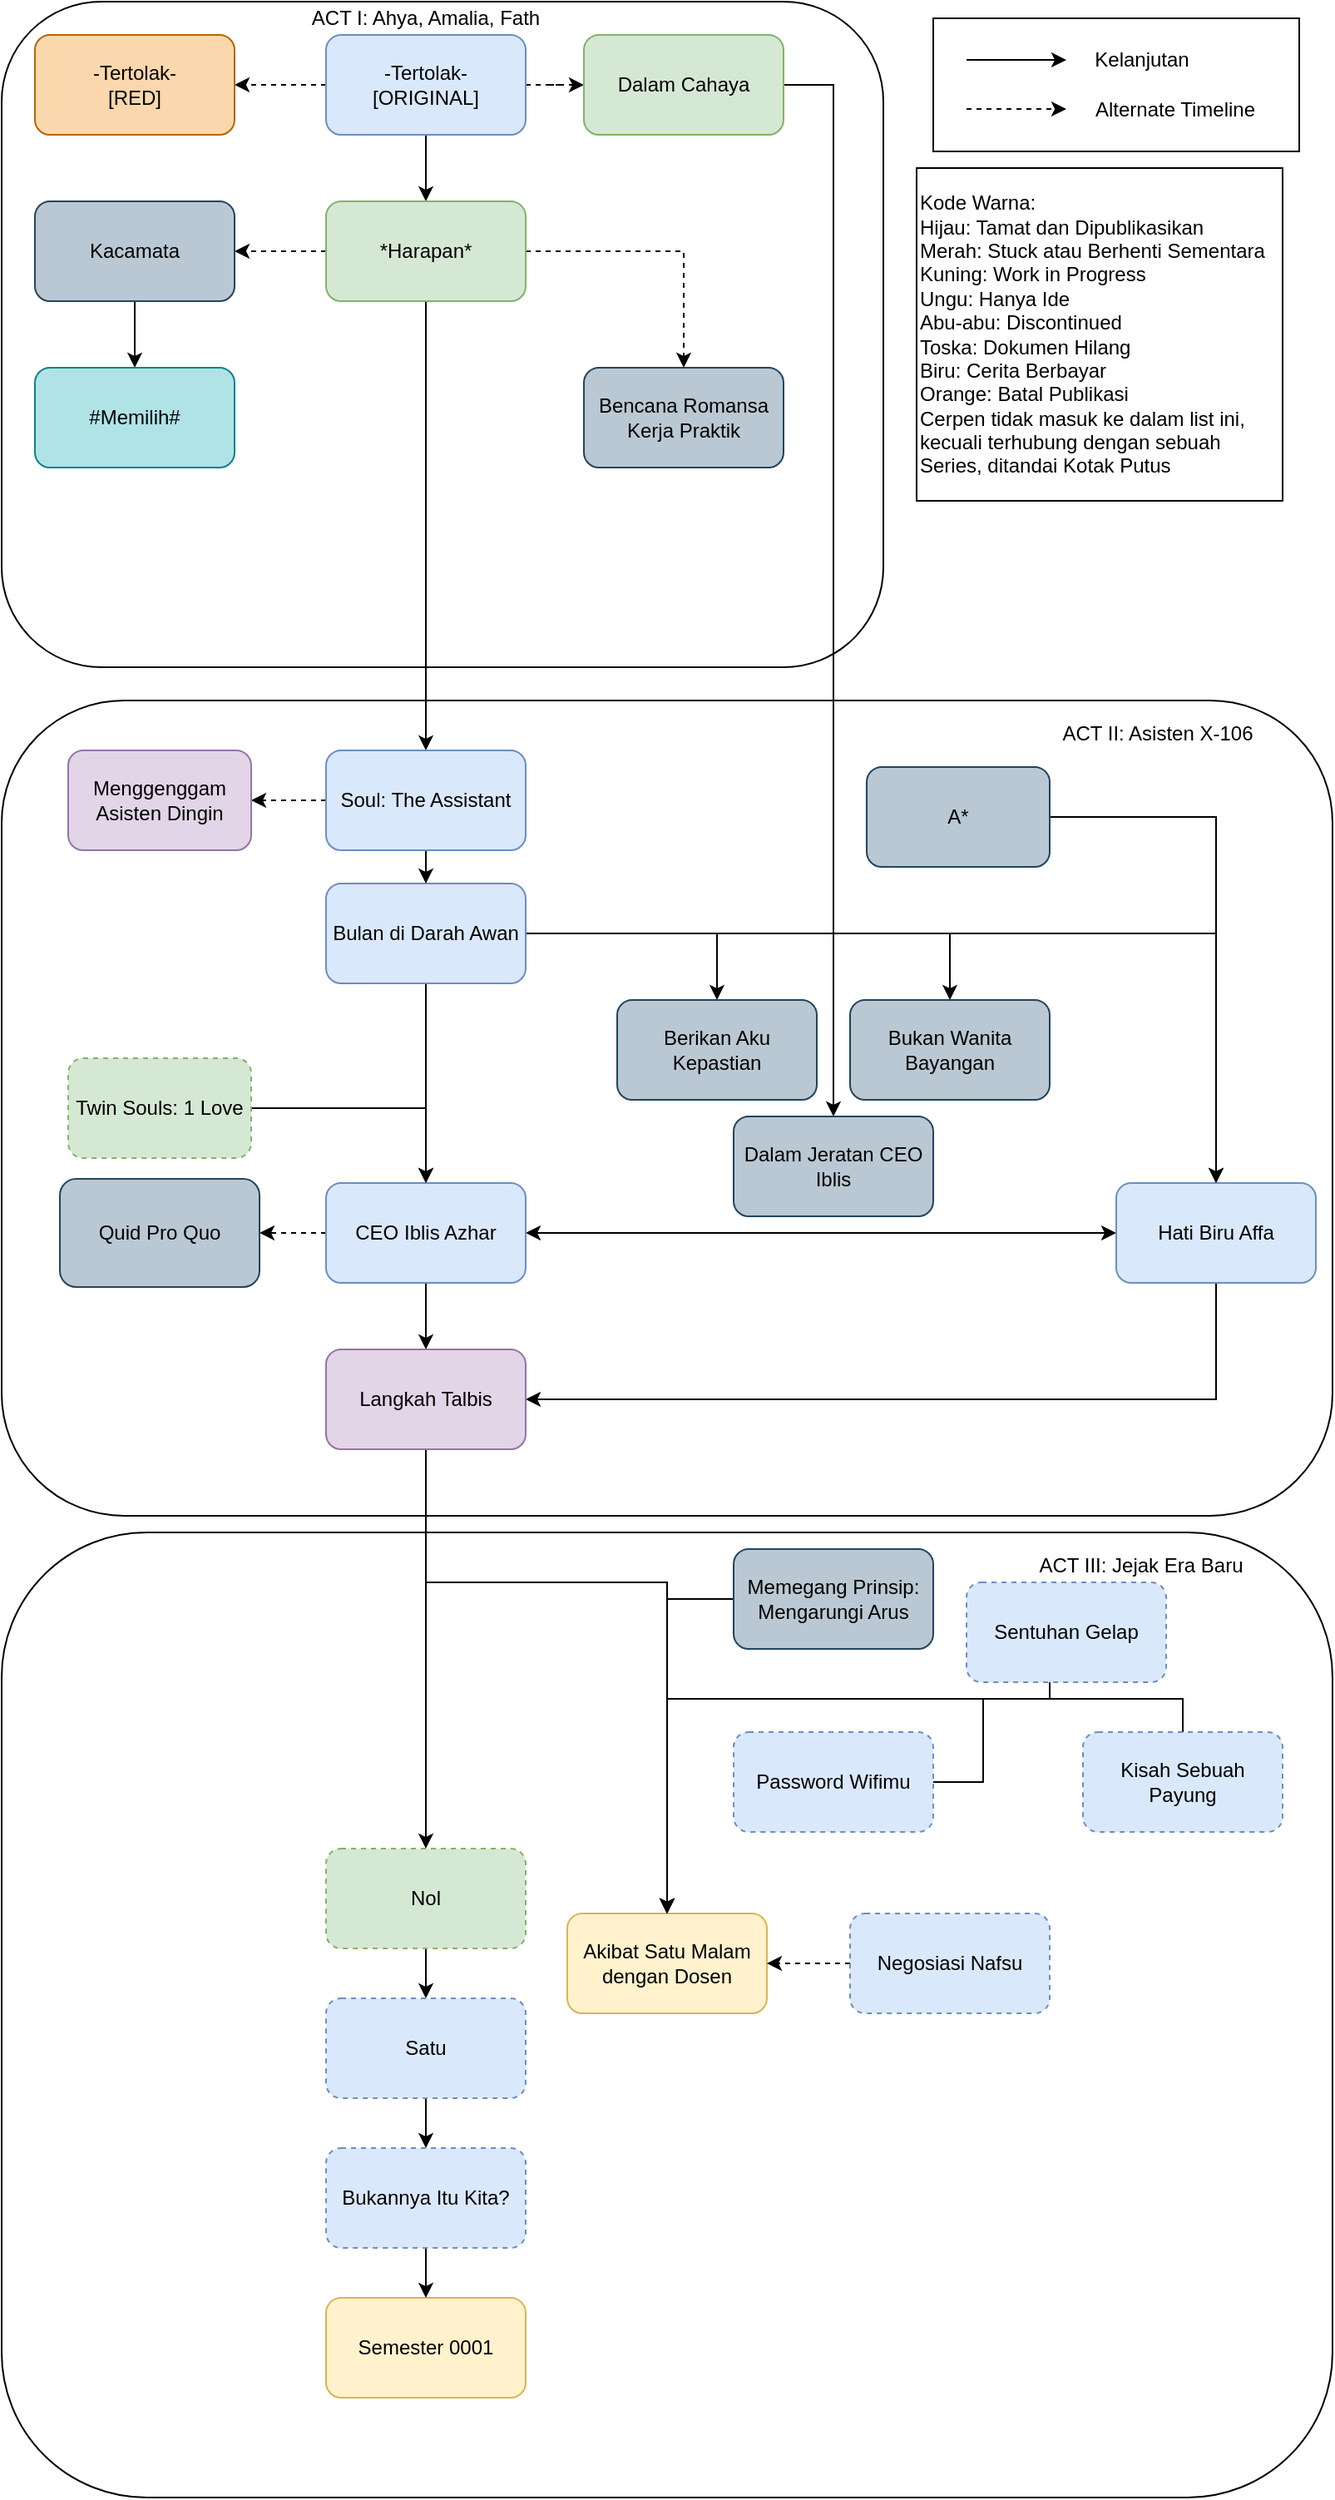 <mxfile version="20.2.4" type="github" pages="3">
  <diagram id="EcnSmtBIn0JpFgmxEhbl" name="Affadverse">
    <mxGraphModel dx="1038" dy="547" grid="1" gridSize="10" guides="1" tooltips="1" connect="1" arrows="1" fold="1" page="1" pageScale="1" pageWidth="827" pageHeight="1169" math="0" shadow="0">
      <root>
        <mxCell id="0" />
        <mxCell id="1" parent="0" />
        <mxCell id="y5J24u5xDYEsAiYzcavm-4" value="" style="rounded=1;whiteSpace=wrap;html=1;" parent="1" vertex="1">
          <mxGeometry x="20" y="940" width="800" height="580" as="geometry" />
        </mxCell>
        <mxCell id="Pe4HIbK8baJLfQ9ORxXF-13" value="" style="rounded=1;whiteSpace=wrap;html=1;" parent="1" vertex="1">
          <mxGeometry x="20" y="440" width="800" height="490" as="geometry" />
        </mxCell>
        <mxCell id="Pe4HIbK8baJLfQ9ORxXF-11" value="" style="rounded=1;whiteSpace=wrap;html=1;" parent="1" vertex="1">
          <mxGeometry x="20" y="20" width="530" height="400" as="geometry" />
        </mxCell>
        <mxCell id="hUNtiYaTxKNmz7NO94wZ-4" style="edgeStyle=orthogonalEdgeStyle;rounded=0;orthogonalLoop=1;jettySize=auto;html=1;" parent="1" source="hUNtiYaTxKNmz7NO94wZ-1" target="hUNtiYaTxKNmz7NO94wZ-2" edge="1">
          <mxGeometry relative="1" as="geometry" />
        </mxCell>
        <mxCell id="bOvPMWNZljGPkCkS2SPF-2" style="edgeStyle=orthogonalEdgeStyle;rounded=0;orthogonalLoop=1;jettySize=auto;html=1;dashed=1;" parent="1" source="hUNtiYaTxKNmz7NO94wZ-1" target="UudT6RU4bLvJuQJ6isM3-8" edge="1">
          <mxGeometry relative="1" as="geometry" />
        </mxCell>
        <mxCell id="ywaN13FSEhkcm2j_giSY-2" style="edgeStyle=orthogonalEdgeStyle;rounded=0;orthogonalLoop=1;jettySize=auto;html=1;dashed=1;" parent="1" source="hUNtiYaTxKNmz7NO94wZ-1" target="ywaN13FSEhkcm2j_giSY-1" edge="1">
          <mxGeometry relative="1" as="geometry" />
        </mxCell>
        <mxCell id="hUNtiYaTxKNmz7NO94wZ-1" value="-Tertolak-&lt;br&gt;[ORIGINAL]" style="rounded=1;whiteSpace=wrap;html=1;fillColor=#dae8fc;strokeColor=#6c8ebf;" parent="1" vertex="1">
          <mxGeometry x="215" y="40" width="120" height="60" as="geometry" />
        </mxCell>
        <mxCell id="tGlrjINGuqBazFXgnSmo-45" style="edgeStyle=orthogonalEdgeStyle;rounded=1;orthogonalLoop=1;jettySize=auto;html=1;endArrow=classic;endFill=1;dashed=1;" parent="1" source="hUNtiYaTxKNmz7NO94wZ-2" target="tGlrjINGuqBazFXgnSmo-27" edge="1">
          <mxGeometry relative="1" as="geometry" />
        </mxCell>
        <mxCell id="H0F3POSe8cfEXiJUJmD0-8" style="edgeStyle=orthogonalEdgeStyle;rounded=0;orthogonalLoop=1;jettySize=auto;html=1;entryX=0.5;entryY=0;entryDx=0;entryDy=0;" parent="1" source="hUNtiYaTxKNmz7NO94wZ-2" target="hUNtiYaTxKNmz7NO94wZ-3" edge="1">
          <mxGeometry relative="1" as="geometry" />
        </mxCell>
        <mxCell id="2SAi-FcY4cnukuEmcgqo-2" style="edgeStyle=orthogonalEdgeStyle;rounded=0;orthogonalLoop=1;jettySize=auto;html=1;dashed=1;" parent="1" source="hUNtiYaTxKNmz7NO94wZ-2" target="2SAi-FcY4cnukuEmcgqo-1" edge="1">
          <mxGeometry relative="1" as="geometry" />
        </mxCell>
        <mxCell id="hUNtiYaTxKNmz7NO94wZ-2" value="*Harapan*" style="rounded=1;whiteSpace=wrap;html=1;fillColor=#d5e8d4;strokeColor=#82b366;" parent="1" vertex="1">
          <mxGeometry x="215" y="140" width="120" height="60" as="geometry" />
        </mxCell>
        <mxCell id="hUNtiYaTxKNmz7NO94wZ-7" style="edgeStyle=orthogonalEdgeStyle;rounded=0;orthogonalLoop=1;jettySize=auto;html=1;" parent="1" source="hUNtiYaTxKNmz7NO94wZ-3" target="hUNtiYaTxKNmz7NO94wZ-6" edge="1">
          <mxGeometry relative="1" as="geometry" />
        </mxCell>
        <mxCell id="lOJnKnWXrmhc2ERGfoHm-5" style="edgeStyle=orthogonalEdgeStyle;rounded=0;orthogonalLoop=1;jettySize=auto;html=1;dashed=1;" parent="1" source="hUNtiYaTxKNmz7NO94wZ-3" target="oiZ4GgppwyyCS8r4Atze-10" edge="1">
          <mxGeometry relative="1" as="geometry" />
        </mxCell>
        <mxCell id="hUNtiYaTxKNmz7NO94wZ-3" value="Soul: The Assistant" style="rounded=1;whiteSpace=wrap;html=1;fillColor=#dae8fc;strokeColor=#6c8ebf;" parent="1" vertex="1">
          <mxGeometry x="215" y="470" width="120" height="60" as="geometry" />
        </mxCell>
        <mxCell id="rjwr-CTO9SGo7159Knu0-3" style="edgeStyle=orthogonalEdgeStyle;rounded=0;orthogonalLoop=1;jettySize=auto;html=1;" parent="1" source="hUNtiYaTxKNmz7NO94wZ-6" target="hUNtiYaTxKNmz7NO94wZ-10" edge="1">
          <mxGeometry relative="1" as="geometry" />
        </mxCell>
        <mxCell id="H0F3POSe8cfEXiJUJmD0-3" style="edgeStyle=orthogonalEdgeStyle;rounded=0;orthogonalLoop=1;jettySize=auto;html=1;" parent="1" source="hUNtiYaTxKNmz7NO94wZ-6" target="H0F3POSe8cfEXiJUJmD0-1" edge="1">
          <mxGeometry relative="1" as="geometry" />
        </mxCell>
        <mxCell id="H0F3POSe8cfEXiJUJmD0-7" style="edgeStyle=orthogonalEdgeStyle;rounded=0;orthogonalLoop=1;jettySize=auto;html=1;" parent="1" source="hUNtiYaTxKNmz7NO94wZ-6" target="H0F3POSe8cfEXiJUJmD0-6" edge="1">
          <mxGeometry relative="1" as="geometry" />
        </mxCell>
        <mxCell id="oiZ4GgppwyyCS8r4Atze-6" style="edgeStyle=orthogonalEdgeStyle;rounded=0;orthogonalLoop=1;jettySize=auto;html=1;" parent="1" source="hUNtiYaTxKNmz7NO94wZ-6" target="hUNtiYaTxKNmz7NO94wZ-8" edge="1">
          <mxGeometry relative="1" as="geometry" />
        </mxCell>
        <mxCell id="lOJnKnWXrmhc2ERGfoHm-4" style="edgeStyle=orthogonalEdgeStyle;rounded=0;orthogonalLoop=1;jettySize=auto;html=1;exitX=1;exitY=0.5;exitDx=0;exitDy=0;" parent="1" source="UudT6RU4bLvJuQJ6isM3-8" target="lOJnKnWXrmhc2ERGfoHm-2" edge="1">
          <mxGeometry relative="1" as="geometry">
            <Array as="points">
              <mxPoint x="520" y="70" />
            </Array>
          </mxGeometry>
        </mxCell>
        <mxCell id="hUNtiYaTxKNmz7NO94wZ-6" value="Bulan di Darah Awan" style="rounded=1;whiteSpace=wrap;html=1;fillColor=#dae8fc;strokeColor=#6c8ebf;" parent="1" vertex="1">
          <mxGeometry x="215" y="550" width="120" height="60" as="geometry" />
        </mxCell>
        <mxCell id="H0F3POSe8cfEXiJUJmD0-5" value="" style="edgeStyle=orthogonalEdgeStyle;rounded=0;orthogonalLoop=1;jettySize=auto;html=1;" parent="1" source="hUNtiYaTxKNmz7NO94wZ-8" target="H0F3POSe8cfEXiJUJmD0-2" edge="1">
          <mxGeometry relative="1" as="geometry">
            <Array as="points">
              <mxPoint x="750" y="860" />
              <mxPoint x="590" y="860" />
            </Array>
          </mxGeometry>
        </mxCell>
        <mxCell id="62EhmKlIXd8l49M2DASa-1" style="edgeStyle=orthogonalEdgeStyle;rounded=0;orthogonalLoop=1;jettySize=auto;html=1;startArrow=classic;startFill=1;" parent="1" source="hUNtiYaTxKNmz7NO94wZ-8" target="hUNtiYaTxKNmz7NO94wZ-10" edge="1">
          <mxGeometry relative="1" as="geometry" />
        </mxCell>
        <mxCell id="hUNtiYaTxKNmz7NO94wZ-8" value="Hati Biru Affa" style="rounded=1;whiteSpace=wrap;html=1;fillColor=#dae8fc;strokeColor=#6c8ebf;" parent="1" vertex="1">
          <mxGeometry x="690" y="730" width="120" height="60" as="geometry" />
        </mxCell>
        <mxCell id="oiZ4GgppwyyCS8r4Atze-9" style="edgeStyle=orthogonalEdgeStyle;rounded=0;orthogonalLoop=1;jettySize=auto;html=1;dashed=1;" parent="1" source="hUNtiYaTxKNmz7NO94wZ-10" target="bOvPMWNZljGPkCkS2SPF-3" edge="1">
          <mxGeometry relative="1" as="geometry" />
        </mxCell>
        <mxCell id="lOJnKnWXrmhc2ERGfoHm-7" value="" style="edgeStyle=orthogonalEdgeStyle;rounded=0;orthogonalLoop=1;jettySize=auto;html=1;" parent="1" source="hUNtiYaTxKNmz7NO94wZ-10" target="H0F3POSe8cfEXiJUJmD0-2" edge="1">
          <mxGeometry relative="1" as="geometry" />
        </mxCell>
        <mxCell id="hUNtiYaTxKNmz7NO94wZ-10" value="CEO Iblis Azhar" style="rounded=1;whiteSpace=wrap;html=1;fillColor=#dae8fc;strokeColor=#6c8ebf;" parent="1" vertex="1">
          <mxGeometry x="215" y="730" width="120" height="60" as="geometry" />
        </mxCell>
        <mxCell id="bOvPMWNZljGPkCkS2SPF-8" value="" style="edgeStyle=orthogonalEdgeStyle;rounded=0;orthogonalLoop=1;jettySize=auto;html=1;" parent="1" source="UudT6RU4bLvJuQJ6isM3-1" target="bOvPMWNZljGPkCkS2SPF-7" edge="1">
          <mxGeometry relative="1" as="geometry" />
        </mxCell>
        <mxCell id="UudT6RU4bLvJuQJ6isM3-1" value="Nol" style="rounded=1;whiteSpace=wrap;html=1;fillColor=#d5e8d4;strokeColor=#82b366;dashed=1;" parent="1" vertex="1">
          <mxGeometry x="215" y="1130" width="120" height="60" as="geometry" />
        </mxCell>
        <mxCell id="UudT6RU4bLvJuQJ6isM3-8" value="Dalam Cahaya" style="rounded=1;whiteSpace=wrap;html=1;fillColor=#d5e8d4;strokeColor=#82b366;" parent="1" vertex="1">
          <mxGeometry x="370" y="40" width="120" height="60" as="geometry" />
        </mxCell>
        <mxCell id="rjwr-CTO9SGo7159Knu0-2" style="edgeStyle=orthogonalEdgeStyle;rounded=0;orthogonalLoop=1;jettySize=auto;html=1;" parent="1" source="lqrwBeDO2U4Pg9sJsa4X-1" target="hUNtiYaTxKNmz7NO94wZ-8" edge="1">
          <mxGeometry relative="1" as="geometry" />
        </mxCell>
        <mxCell id="lqrwBeDO2U4Pg9sJsa4X-1" value="A*" style="rounded=1;whiteSpace=wrap;html=1;fillColor=#bac8d3;strokeColor=#23445d;" parent="1" vertex="1">
          <mxGeometry x="540" y="480" width="110" height="60" as="geometry" />
        </mxCell>
        <mxCell id="Pe4HIbK8baJLfQ9ORxXF-10" value="" style="edgeStyle=orthogonalEdgeStyle;rounded=0;orthogonalLoop=1;jettySize=auto;html=1;" parent="1" source="tGlrjINGuqBazFXgnSmo-27" target="Pe4HIbK8baJLfQ9ORxXF-1" edge="1">
          <mxGeometry relative="1" as="geometry" />
        </mxCell>
        <mxCell id="tGlrjINGuqBazFXgnSmo-27" value="Kacamata" style="rounded=1;whiteSpace=wrap;html=1;fillColor=#bac8d3;strokeColor=#23445d;" parent="1" vertex="1">
          <mxGeometry x="40" y="140" width="120" height="60" as="geometry" />
        </mxCell>
        <mxCell id="tGlrjINGuqBazFXgnSmo-44" value="Semester 0001" style="rounded=1;whiteSpace=wrap;html=1;fillColor=#fff2cc;strokeColor=#d6b656;" parent="1" vertex="1">
          <mxGeometry x="215" y="1400" width="120" height="60" as="geometry" />
        </mxCell>
        <mxCell id="bOvPMWNZljGPkCkS2SPF-3" value="Quid Pro Quo" style="rounded=1;whiteSpace=wrap;html=1;fillColor=#bac8d3;strokeColor=#23445d;" parent="1" vertex="1">
          <mxGeometry x="55" y="727.5" width="120" height="65" as="geometry" />
        </mxCell>
        <mxCell id="2nMFixjR7ZMuBgrrjJTM-2" value="" style="edgeStyle=orthogonalEdgeStyle;rounded=0;orthogonalLoop=1;jettySize=auto;html=1;" parent="1" source="bOvPMWNZljGPkCkS2SPF-7" target="2nMFixjR7ZMuBgrrjJTM-1" edge="1">
          <mxGeometry relative="1" as="geometry" />
        </mxCell>
        <mxCell id="bOvPMWNZljGPkCkS2SPF-7" value="Satu" style="rounded=1;whiteSpace=wrap;html=1;fillColor=#dae8fc;strokeColor=#6c8ebf;dashed=1;" parent="1" vertex="1">
          <mxGeometry x="215" y="1220" width="120" height="60" as="geometry" />
        </mxCell>
        <mxCell id="ywaN13FSEhkcm2j_giSY-1" value="-Tertolak-&lt;br&gt;[RED]" style="rounded=1;whiteSpace=wrap;html=1;fillColor=#fad7ac;strokeColor=#b46504;" parent="1" vertex="1">
          <mxGeometry x="40" y="40" width="120" height="60" as="geometry" />
        </mxCell>
        <mxCell id="OgK4j9b_bI9gaGPWFn3z-1" value="" style="group" parent="1" vertex="1" connectable="0">
          <mxGeometry x="580" y="30" width="220" height="80" as="geometry" />
        </mxCell>
        <mxCell id="tGlrjINGuqBazFXgnSmo-34" value="" style="rounded=0;whiteSpace=wrap;html=1;" parent="OgK4j9b_bI9gaGPWFn3z-1" vertex="1">
          <mxGeometry width="220" height="80" as="geometry" />
        </mxCell>
        <mxCell id="UudT6RU4bLvJuQJ6isM3-13" value="Alternate Timeline" style="text;html=1;align=center;verticalAlign=middle;resizable=0;points=[];autosize=1;" parent="OgK4j9b_bI9gaGPWFn3z-1" vertex="1">
          <mxGeometry x="90" y="45" width="110" height="20" as="geometry" />
        </mxCell>
        <mxCell id="UudT6RU4bLvJuQJ6isM3-14" value="" style="endArrow=classic;html=1;" parent="OgK4j9b_bI9gaGPWFn3z-1" edge="1">
          <mxGeometry width="50" height="50" relative="1" as="geometry">
            <mxPoint x="20" y="25" as="sourcePoint" />
            <mxPoint x="80" y="25" as="targetPoint" />
          </mxGeometry>
        </mxCell>
        <mxCell id="UudT6RU4bLvJuQJ6isM3-15" value="Kelanjutan" style="text;html=1;align=center;verticalAlign=middle;resizable=0;points=[];autosize=1;" parent="OgK4j9b_bI9gaGPWFn3z-1" vertex="1">
          <mxGeometry x="90" y="15" width="70" height="20" as="geometry" />
        </mxCell>
        <mxCell id="bOvPMWNZljGPkCkS2SPF-1" value="" style="endArrow=classic;html=1;dashed=1;" parent="OgK4j9b_bI9gaGPWFn3z-1" edge="1">
          <mxGeometry width="50" height="50" relative="1" as="geometry">
            <mxPoint x="20" y="54.5" as="sourcePoint" />
            <mxPoint x="80" y="54.5" as="targetPoint" />
          </mxGeometry>
        </mxCell>
        <mxCell id="LgQSVjgWvoYoI5f046IZ-2" style="edgeStyle=orthogonalEdgeStyle;rounded=0;orthogonalLoop=1;jettySize=auto;html=1;" parent="1" source="LgQSVjgWvoYoI5f046IZ-1" target="hUNtiYaTxKNmz7NO94wZ-10" edge="1">
          <mxGeometry relative="1" as="geometry" />
        </mxCell>
        <mxCell id="LgQSVjgWvoYoI5f046IZ-1" value="Twin Souls: 1 Love" style="rounded=1;whiteSpace=wrap;html=1;fillColor=#d5e8d4;strokeColor=#82b366;dashed=1;" parent="1" vertex="1">
          <mxGeometry x="60" y="655" width="110" height="60" as="geometry" />
        </mxCell>
        <mxCell id="Pe4HIbK8baJLfQ9ORxXF-1" value="#Memilih#" style="rounded=1;whiteSpace=wrap;html=1;fillColor=#b0e3e6;strokeColor=#0e8088;" parent="1" vertex="1">
          <mxGeometry x="40" y="240" width="120" height="60" as="geometry" />
        </mxCell>
        <mxCell id="Pe4HIbK8baJLfQ9ORxXF-9" value="Kode Warna:&lt;br&gt;Hijau: Tamat dan Dipublikasikan&lt;br&gt;Merah: Stuck atau Berhenti Sementara&lt;br&gt;Kuning: Work in Progress&lt;br&gt;Ungu: Hanya Ide&lt;br&gt;Abu-abu: Discontinued&lt;br&gt;Toska: Dokumen Hilang&lt;br&gt;Biru: Cerita Berbayar&lt;br&gt;Orange: Batal Publikasi&lt;br&gt;Cerpen tidak masuk ke dalam list ini, kecuali terhubung dengan sebuah Series, ditandai Kotak Putus" style="rounded=0;whiteSpace=wrap;html=1;align=left;" parent="1" vertex="1">
          <mxGeometry x="570" y="120" width="220" height="200" as="geometry" />
        </mxCell>
        <mxCell id="Pe4HIbK8baJLfQ9ORxXF-12" value="ACT I: Ahya, Amalia, Fath" style="text;html=1;strokeColor=none;fillColor=none;align=center;verticalAlign=middle;whiteSpace=wrap;rounded=0;" parent="1" vertex="1">
          <mxGeometry x="195" y="20" width="160" height="20" as="geometry" />
        </mxCell>
        <mxCell id="Pe4HIbK8baJLfQ9ORxXF-14" value="ACT II: Asisten X-106" style="text;html=1;strokeColor=none;fillColor=none;align=center;verticalAlign=middle;whiteSpace=wrap;rounded=0;" parent="1" vertex="1">
          <mxGeometry x="650" y="450" width="130" height="20" as="geometry" />
        </mxCell>
        <mxCell id="y5J24u5xDYEsAiYzcavm-5" value="ACT III: Jejak Era Baru" style="text;html=1;strokeColor=none;fillColor=none;align=center;verticalAlign=middle;whiteSpace=wrap;rounded=0;" parent="1" vertex="1">
          <mxGeometry x="620" y="950" width="170" height="20" as="geometry" />
        </mxCell>
        <mxCell id="H0F3POSe8cfEXiJUJmD0-1" value="Berikan Aku Kepastian&lt;span style=&quot;color: rgba(0 , 0 , 0 , 0) ; font-family: monospace ; font-size: 0px&quot;&gt;%3CmxGraphModel%3E%3Croot%3E%3CmxCell%20id%3D%220%22%2F%3E%3CmxCell%20id%3D%221%22%20parent%3D%220%22%2F%3E%3CmxCell%20id%3D%222%22%20value%3D%22Apa%20Kebohongan%20Bisa%20Menjadi%20Kebenaran%3F%22%20style%3D%22rounded%3D1%3BwhiteSpace%3Dwrap%3Bhtml%3D1%3BfillColor%3D%23e1d5e7%3BstrokeColor%3D%239673a6%3B%22%20vertex%3D%221%22%20parent%3D%221%22%3E%3CmxGeometry%20x%3D%22215%22%20y%3D%22820%22%20width%3D%22120%22%20height%3D%2260%22%20as%3D%22geometry%22%2F%3E%3C%2FmxCell%3E%3C%2Froot%3E%3C%2FmxGraphModel%3E&lt;/span&gt;" style="rounded=1;whiteSpace=wrap;html=1;fillColor=#bac8d3;strokeColor=#23445d;" parent="1" vertex="1">
          <mxGeometry x="390" y="620" width="120" height="60" as="geometry" />
        </mxCell>
        <mxCell id="lOJnKnWXrmhc2ERGfoHm-8" value="" style="edgeStyle=orthogonalEdgeStyle;rounded=0;orthogonalLoop=1;jettySize=auto;html=1;entryX=0.5;entryY=0;entryDx=0;entryDy=0;" parent="1" source="H0F3POSe8cfEXiJUJmD0-2" target="UudT6RU4bLvJuQJ6isM3-1" edge="1">
          <mxGeometry relative="1" as="geometry" />
        </mxCell>
        <mxCell id="1ou8y-a3uphjzOI0bEVQ-3" style="edgeStyle=orthogonalEdgeStyle;rounded=0;orthogonalLoop=1;jettySize=auto;html=1;" parent="1" source="H0F3POSe8cfEXiJUJmD0-2" target="U0ikGh63cjHtBOebi1f7-1" edge="1">
          <mxGeometry relative="1" as="geometry">
            <Array as="points">
              <mxPoint x="275" y="970" />
              <mxPoint x="420" y="970" />
            </Array>
          </mxGeometry>
        </mxCell>
        <mxCell id="H0F3POSe8cfEXiJUJmD0-2" value="Langkah Talbis" style="rounded=1;whiteSpace=wrap;html=1;fillColor=#e1d5e7;strokeColor=#9673a6;" parent="1" vertex="1">
          <mxGeometry x="215" y="830" width="120" height="60" as="geometry" />
        </mxCell>
        <mxCell id="H0F3POSe8cfEXiJUJmD0-6" value="Bukan Wanita Bayangan" style="rounded=1;whiteSpace=wrap;html=1;fillColor=#bac8d3;strokeColor=#23445d;" parent="1" vertex="1">
          <mxGeometry x="530" y="620" width="120" height="60" as="geometry" />
        </mxCell>
        <mxCell id="oiZ4GgppwyyCS8r4Atze-10" value="Menggenggam Asisten Dingin" style="rounded=1;whiteSpace=wrap;html=1;fillColor=#e1d5e7;strokeColor=#9673a6;" parent="1" vertex="1">
          <mxGeometry x="60" y="470" width="110" height="60" as="geometry" />
        </mxCell>
        <mxCell id="lOJnKnWXrmhc2ERGfoHm-2" value="Dalam Jeratan CEO Iblis" style="rounded=1;whiteSpace=wrap;html=1;fillColor=#bac8d3;strokeColor=#23445d;" parent="1" vertex="1">
          <mxGeometry x="460" y="690" width="120" height="60" as="geometry" />
        </mxCell>
        <mxCell id="U0ikGh63cjHtBOebi1f7-1" value="Akibat Satu Malam dengan Dosen" style="rounded=1;whiteSpace=wrap;html=1;fillColor=#fff2cc;strokeColor=#d6b656;" parent="1" vertex="1">
          <mxGeometry x="360" y="1169" width="120" height="60" as="geometry" />
        </mxCell>
        <mxCell id="1ou8y-a3uphjzOI0bEVQ-5" style="edgeStyle=orthogonalEdgeStyle;rounded=0;orthogonalLoop=1;jettySize=auto;html=1;" parent="1" source="2vn0QrR8wXK2H7XPr6ZB-1" target="U0ikGh63cjHtBOebi1f7-1" edge="1">
          <mxGeometry relative="1" as="geometry">
            <Array as="points">
              <mxPoint x="420" y="980" />
            </Array>
          </mxGeometry>
        </mxCell>
        <mxCell id="2vn0QrR8wXK2H7XPr6ZB-1" value="Memegang Prinsip: Mengarungi Arus" style="rounded=1;whiteSpace=wrap;html=1;fillColor=#bac8d3;strokeColor=#23445d;" parent="1" vertex="1">
          <mxGeometry x="460" y="950" width="120" height="60" as="geometry" />
        </mxCell>
        <mxCell id="2SAi-FcY4cnukuEmcgqo-1" value="Bencana Romansa Kerja Praktik" style="rounded=1;whiteSpace=wrap;html=1;fillColor=#bac8d3;strokeColor=#23445d;" parent="1" vertex="1">
          <mxGeometry x="370" y="240" width="120" height="60" as="geometry" />
        </mxCell>
        <mxCell id="1ou8y-a3uphjzOI0bEVQ-2" style="edgeStyle=orthogonalEdgeStyle;rounded=0;orthogonalLoop=1;jettySize=auto;html=1;" parent="1" source="1ou8y-a3uphjzOI0bEVQ-1" target="U0ikGh63cjHtBOebi1f7-1" edge="1">
          <mxGeometry relative="1" as="geometry">
            <Array as="points">
              <mxPoint x="610" y="1090" />
              <mxPoint x="610" y="1040" />
              <mxPoint x="420" y="1040" />
            </Array>
          </mxGeometry>
        </mxCell>
        <mxCell id="1ou8y-a3uphjzOI0bEVQ-1" value="Password Wifimu" style="rounded=1;whiteSpace=wrap;html=1;fillColor=#dae8fc;strokeColor=#6c8ebf;dashed=1;" parent="1" vertex="1">
          <mxGeometry x="460" y="1060" width="120" height="60" as="geometry" />
        </mxCell>
        <mxCell id="jLEkHSqZJonnbaCl980v-2" style="edgeStyle=orthogonalEdgeStyle;rounded=0;orthogonalLoop=1;jettySize=auto;html=1;" parent="1" source="jLEkHSqZJonnbaCl980v-1" target="U0ikGh63cjHtBOebi1f7-1" edge="1">
          <mxGeometry relative="1" as="geometry">
            <Array as="points">
              <mxPoint x="650" y="1040" />
              <mxPoint x="420" y="1040" />
            </Array>
          </mxGeometry>
        </mxCell>
        <mxCell id="jLEkHSqZJonnbaCl980v-1" value="Sentuhan Gelap" style="rounded=1;whiteSpace=wrap;html=1;fillColor=#dae8fc;strokeColor=#6c8ebf;dashed=1;" parent="1" vertex="1">
          <mxGeometry x="600" y="970" width="120" height="60" as="geometry" />
        </mxCell>
        <mxCell id="2nMFixjR7ZMuBgrrjJTM-3" value="" style="edgeStyle=orthogonalEdgeStyle;rounded=0;orthogonalLoop=1;jettySize=auto;html=1;" parent="1" source="2nMFixjR7ZMuBgrrjJTM-1" target="tGlrjINGuqBazFXgnSmo-44" edge="1">
          <mxGeometry relative="1" as="geometry" />
        </mxCell>
        <mxCell id="2nMFixjR7ZMuBgrrjJTM-1" value="Bukannya Itu Kita?" style="rounded=1;whiteSpace=wrap;html=1;fillColor=#dae8fc;strokeColor=#6c8ebf;dashed=1;" parent="1" vertex="1">
          <mxGeometry x="215" y="1310" width="120" height="60" as="geometry" />
        </mxCell>
        <mxCell id="2nMFixjR7ZMuBgrrjJTM-5" style="edgeStyle=orthogonalEdgeStyle;rounded=0;orthogonalLoop=1;jettySize=auto;html=1;entryX=0.5;entryY=0;entryDx=0;entryDy=0;" parent="1" source="2nMFixjR7ZMuBgrrjJTM-4" target="U0ikGh63cjHtBOebi1f7-1" edge="1">
          <mxGeometry relative="1" as="geometry">
            <Array as="points">
              <mxPoint x="730" y="1040" />
              <mxPoint x="420" y="1040" />
            </Array>
          </mxGeometry>
        </mxCell>
        <mxCell id="2nMFixjR7ZMuBgrrjJTM-4" value="Kisah Sebuah Payung" style="rounded=1;whiteSpace=wrap;html=1;fillColor=#dae8fc;strokeColor=#6c8ebf;dashed=1;" parent="1" vertex="1">
          <mxGeometry x="670" y="1060" width="120" height="60" as="geometry" />
        </mxCell>
        <mxCell id="-rhC6yQjqmSdHPkwKwQG-2" value="" style="edgeStyle=orthogonalEdgeStyle;rounded=0;orthogonalLoop=1;jettySize=auto;html=1;dashed=1;" parent="1" source="-rhC6yQjqmSdHPkwKwQG-1" target="U0ikGh63cjHtBOebi1f7-1" edge="1">
          <mxGeometry relative="1" as="geometry" />
        </mxCell>
        <mxCell id="-rhC6yQjqmSdHPkwKwQG-1" value="Negosiasi Nafsu" style="rounded=1;whiteSpace=wrap;html=1;fillColor=#dae8fc;strokeColor=#6c8ebf;dashed=1;" parent="1" vertex="1">
          <mxGeometry x="530" y="1169" width="120" height="60" as="geometry" />
        </mxCell>
      </root>
    </mxGraphModel>
  </diagram>
  <diagram id="lHVBBFsP0zXB3bss1feO" name="Somniumverse">
    <mxGraphModel dx="1384" dy="729" grid="1" gridSize="10" guides="1" tooltips="1" connect="1" arrows="1" fold="1" page="1" pageScale="1" pageWidth="827" pageHeight="1169" math="0" shadow="0">
      <root>
        <mxCell id="0" />
        <mxCell id="1" parent="0" />
        <mxCell id="CdBLEJ3KiWugeWBFqgPx-13" value="" style="rounded=1;whiteSpace=wrap;html=1;shadow=0;glass=0;" vertex="1" parent="1">
          <mxGeometry x="7" y="1179" width="820" height="1150" as="geometry" />
        </mxCell>
        <mxCell id="CdBLEJ3KiWugeWBFqgPx-8" value="" style="rounded=1;whiteSpace=wrap;html=1;shadow=0;glass=0;" vertex="1" parent="1">
          <mxGeometry width="820" height="1150" as="geometry" />
        </mxCell>
        <mxCell id="W4ZvABIqPtTlmOJ9XT0w-1" value="Kode Warna:&lt;br&gt;Hijau: Tamat dan Dipublikasikan&lt;br&gt;Merah: Stuck atau Berhenti Sementara&lt;br&gt;Kuning: Work in Progress&lt;br&gt;Ungu: Hanya Ide&lt;br&gt;Abu-abu: Discontinued&lt;br&gt;Toska: Dokumen Hilang&lt;br&gt;Biru: Cerita Berbayar&lt;br&gt;Orange: Batal Publikasi&lt;br&gt;Cerpen ditandai Kotak Putus" style="rounded=0;whiteSpace=wrap;html=1;align=left;" parent="1" vertex="1">
          <mxGeometry x="550" y="40" width="220" height="150" as="geometry" />
        </mxCell>
        <mxCell id="XVwf_n-mX1l_mEd5Wz-G-3" value="" style="edgeStyle=orthogonalEdgeStyle;rounded=0;orthogonalLoop=1;jettySize=auto;html=1;startArrow=classic;startFill=1;" parent="1" source="W4ZvABIqPtTlmOJ9XT0w-3" target="XVwf_n-mX1l_mEd5Wz-G-1" edge="1">
          <mxGeometry relative="1" as="geometry" />
        </mxCell>
        <mxCell id="W4ZvABIqPtTlmOJ9XT0w-3" value="Sentuhan Memabukkan" style="rounded=1;whiteSpace=wrap;html=1;fillColor=#dae8fc;strokeColor=#6c8ebf;dashed=1;" parent="1" vertex="1">
          <mxGeometry x="250" y="334.5" width="120" height="60" as="geometry" />
        </mxCell>
        <mxCell id="e8DZOcGDjhYksMKw5DOT-1" value="" style="edgeStyle=orthogonalEdgeStyle;rounded=0;orthogonalLoop=1;jettySize=auto;html=1;startArrow=none;startFill=0;" parent="1" source="PZoYFX8bWx5V8JTHfaL4-11" target="PZoYFX8bWx5V8JTHfaL4-12" edge="1">
          <mxGeometry relative="1" as="geometry" />
        </mxCell>
        <mxCell id="PZoYFX8bWx5V8JTHfaL4-11" value="Nafsu Ipar" style="rounded=1;whiteSpace=wrap;html=1;fillColor=#dae8fc;strokeColor=#6c8ebf;dashed=1;" parent="1" vertex="1">
          <mxGeometry x="50" y="40" width="120" height="60" as="geometry" />
        </mxCell>
        <mxCell id="e8DZOcGDjhYksMKw5DOT-2" value="" style="edgeStyle=orthogonalEdgeStyle;rounded=0;orthogonalLoop=1;jettySize=auto;html=1;startArrow=none;startFill=0;" parent="1" source="PZoYFX8bWx5V8JTHfaL4-12" target="PZoYFX8bWx5V8JTHfaL4-13" edge="1">
          <mxGeometry relative="1" as="geometry" />
        </mxCell>
        <mxCell id="PZoYFX8bWx5V8JTHfaL4-12" value="Nafsu Ipar II" style="rounded=1;whiteSpace=wrap;html=1;fillColor=#dae8fc;strokeColor=#6c8ebf;dashed=1;" parent="1" vertex="1">
          <mxGeometry x="50" y="134.5" width="120" height="60" as="geometry" />
        </mxCell>
        <mxCell id="A0BdW4284XzEleKwDMUG-3" value="" style="edgeStyle=orthogonalEdgeStyle;rounded=0;orthogonalLoop=1;jettySize=auto;html=1;" parent="1" source="PZoYFX8bWx5V8JTHfaL4-13" target="A0BdW4284XzEleKwDMUG-1" edge="1">
          <mxGeometry relative="1" as="geometry" />
        </mxCell>
        <mxCell id="PZoYFX8bWx5V8JTHfaL4-13" value="Nafsu Ipar III" style="rounded=1;whiteSpace=wrap;html=1;fillColor=#dae8fc;strokeColor=#6c8ebf;dashed=1;" parent="1" vertex="1">
          <mxGeometry x="50" y="239" width="120" height="60" as="geometry" />
        </mxCell>
        <mxCell id="A0BdW4284XzEleKwDMUG-7" value="" style="edgeStyle=orthogonalEdgeStyle;rounded=0;orthogonalLoop=1;jettySize=auto;html=1;" parent="1" source="XVwf_n-mX1l_mEd5Wz-G-1" target="A0BdW4284XzEleKwDMUG-6" edge="1">
          <mxGeometry relative="1" as="geometry" />
        </mxCell>
        <mxCell id="XVwf_n-mX1l_mEd5Wz-G-1" value="Sentuhan Memabukkan Shifa" style="rounded=1;whiteSpace=wrap;html=1;fillColor=#fad9d5;strokeColor=#ae4132;" parent="1" vertex="1">
          <mxGeometry x="414" y="334.5" width="120" height="60" as="geometry" />
        </mxCell>
        <mxCell id="A0BdW4284XzEleKwDMUG-4" value="" style="edgeStyle=orthogonalEdgeStyle;rounded=0;orthogonalLoop=1;jettySize=auto;html=1;" parent="1" source="A0BdW4284XzEleKwDMUG-1" target="A0BdW4284XzEleKwDMUG-2" edge="1">
          <mxGeometry relative="1" as="geometry" />
        </mxCell>
        <mxCell id="CdBLEJ3KiWugeWBFqgPx-1" style="edgeStyle=orthogonalEdgeStyle;rounded=0;orthogonalLoop=1;jettySize=auto;html=1;entryX=0;entryY=0.5;entryDx=0;entryDy=0;" edge="1" parent="1" source="A0BdW4284XzEleKwDMUG-1" target="W4ZvABIqPtTlmOJ9XT0w-3">
          <mxGeometry relative="1" as="geometry" />
        </mxCell>
        <mxCell id="A0BdW4284XzEleKwDMUG-1" value="Nafsu Ipar IV" style="rounded=1;whiteSpace=wrap;html=1;fillColor=#dae8fc;strokeColor=#6c8ebf;dashed=1;" parent="1" vertex="1">
          <mxGeometry x="50" y="334.5" width="120" height="60" as="geometry" />
        </mxCell>
        <mxCell id="5OEEpYNbQEkqT2p5j_Bq-2" value="" style="edgeStyle=orthogonalEdgeStyle;rounded=0;orthogonalLoop=1;jettySize=auto;html=1;" parent="1" source="A0BdW4284XzEleKwDMUG-2" target="5OEEpYNbQEkqT2p5j_Bq-1" edge="1">
          <mxGeometry relative="1" as="geometry" />
        </mxCell>
        <mxCell id="A0BdW4284XzEleKwDMUG-2" value="Nafsu Ipar V" style="rounded=1;whiteSpace=wrap;html=1;fillColor=#dae8fc;strokeColor=#6c8ebf;dashed=1;" parent="1" vertex="1">
          <mxGeometry x="50" y="424.5" width="120" height="60" as="geometry" />
        </mxCell>
        <mxCell id="A0BdW4284XzEleKwDMUG-9" value="" style="edgeStyle=orthogonalEdgeStyle;rounded=0;orthogonalLoop=1;jettySize=auto;html=1;" parent="1" source="A0BdW4284XzEleKwDMUG-6" target="A0BdW4284XzEleKwDMUG-8" edge="1">
          <mxGeometry relative="1" as="geometry" />
        </mxCell>
        <mxCell id="A0BdW4284XzEleKwDMUG-6" value="Segitiga Biru Hujan I" style="rounded=1;whiteSpace=wrap;html=1;fillColor=#dae8fc;strokeColor=#6c8ebf;dashed=1;" parent="1" vertex="1">
          <mxGeometry x="414" y="1260" width="120" height="60" as="geometry" />
        </mxCell>
        <mxCell id="phmnnkwzL8pnIii_iFrz-2" value="" style="edgeStyle=orthogonalEdgeStyle;rounded=0;orthogonalLoop=1;jettySize=auto;html=1;" parent="1" source="A0BdW4284XzEleKwDMUG-8" target="phmnnkwzL8pnIii_iFrz-1" edge="1">
          <mxGeometry relative="1" as="geometry" />
        </mxCell>
        <mxCell id="A0BdW4284XzEleKwDMUG-8" value="Segitiga Biru Hujan II" style="rounded=1;whiteSpace=wrap;html=1;fillColor=#dae8fc;strokeColor=#6c8ebf;dashed=1;" parent="1" vertex="1">
          <mxGeometry x="414" y="1350" width="120" height="60" as="geometry" />
        </mxCell>
        <mxCell id="phmnnkwzL8pnIii_iFrz-1" value="Segitiga Biru Hujan III" style="rounded=1;whiteSpace=wrap;html=1;fillColor=#dae8fc;strokeColor=#6c8ebf;dashed=1;" parent="1" vertex="1">
          <mxGeometry x="414" y="1440" width="120" height="60" as="geometry" />
        </mxCell>
        <mxCell id="5OEEpYNbQEkqT2p5j_Bq-4" value="" style="edgeStyle=orthogonalEdgeStyle;rounded=0;orthogonalLoop=1;jettySize=auto;html=1;" parent="1" source="5OEEpYNbQEkqT2p5j_Bq-1" target="5OEEpYNbQEkqT2p5j_Bq-3" edge="1">
          <mxGeometry relative="1" as="geometry" />
        </mxCell>
        <mxCell id="5OEEpYNbQEkqT2p5j_Bq-1" value="Nafsu Ipar VI" style="rounded=1;whiteSpace=wrap;html=1;fillColor=#dae8fc;strokeColor=#6c8ebf;dashed=1;" parent="1" vertex="1">
          <mxGeometry x="210" y="424.5" width="120" height="60" as="geometry" />
        </mxCell>
        <mxCell id="CdBLEJ3KiWugeWBFqgPx-4" value="" style="edgeStyle=orthogonalEdgeStyle;rounded=0;orthogonalLoop=1;jettySize=auto;html=1;startArrow=none;startFill=0;" edge="1" parent="1" source="5OEEpYNbQEkqT2p5j_Bq-3" target="CdBLEJ3KiWugeWBFqgPx-2">
          <mxGeometry relative="1" as="geometry" />
        </mxCell>
        <mxCell id="5OEEpYNbQEkqT2p5j_Bq-3" value="Nafsu Ipar VII" style="rounded=1;whiteSpace=wrap;html=1;fillColor=#dae8fc;strokeColor=#6c8ebf;dashed=1;" parent="1" vertex="1">
          <mxGeometry x="210" y="510" width="120" height="60" as="geometry" />
        </mxCell>
        <mxCell id="cG0I-aftzx7M5mHUmFoE-4" value="" style="edgeStyle=orthogonalEdgeStyle;rounded=0;orthogonalLoop=1;jettySize=auto;html=1;startArrow=none;startFill=0;" parent="1" source="cG0I-aftzx7M5mHUmFoE-1" target="cG0I-aftzx7M5mHUmFoE-3" edge="1">
          <mxGeometry relative="1" as="geometry" />
        </mxCell>
        <mxCell id="cG0I-aftzx7M5mHUmFoE-1" value="Nikmat Berdua" style="rounded=1;whiteSpace=wrap;html=1;fillColor=#dae8fc;strokeColor=#6c8ebf;dashed=1;" parent="1" vertex="1">
          <mxGeometry x="250" y="40" width="120" height="60" as="geometry" />
        </mxCell>
        <mxCell id="CdBLEJ3KiWugeWBFqgPx-9" style="edgeStyle=orthogonalEdgeStyle;rounded=0;orthogonalLoop=1;jettySize=auto;html=1;startArrow=none;startFill=0;" edge="1" parent="1" source="cG0I-aftzx7M5mHUmFoE-3" target="W4ZvABIqPtTlmOJ9XT0w-3">
          <mxGeometry relative="1" as="geometry" />
        </mxCell>
        <mxCell id="cG0I-aftzx7M5mHUmFoE-3" value="Nikmat Berdua II" style="rounded=1;whiteSpace=wrap;html=1;fillColor=#dae8fc;strokeColor=#6c8ebf;dashed=1;" parent="1" vertex="1">
          <mxGeometry x="250" y="144.5" width="120" height="60" as="geometry" />
        </mxCell>
        <mxCell id="CdBLEJ3KiWugeWBFqgPx-5" value="" style="edgeStyle=orthogonalEdgeStyle;rounded=0;orthogonalLoop=1;jettySize=auto;html=1;startArrow=none;startFill=0;" edge="1" parent="1" source="CdBLEJ3KiWugeWBFqgPx-2" target="CdBLEJ3KiWugeWBFqgPx-3">
          <mxGeometry relative="1" as="geometry" />
        </mxCell>
        <mxCell id="CdBLEJ3KiWugeWBFqgPx-2" value="Nafsu Ipar VIII" style="rounded=1;whiteSpace=wrap;html=1;fillColor=#dae8fc;strokeColor=#6c8ebf;dashed=1;" vertex="1" parent="1">
          <mxGeometry x="50" y="510" width="120" height="60" as="geometry" />
        </mxCell>
        <mxCell id="CdBLEJ3KiWugeWBFqgPx-11" value="" style="edgeStyle=orthogonalEdgeStyle;rounded=0;orthogonalLoop=1;jettySize=auto;html=1;startArrow=none;startFill=0;" edge="1" parent="1" source="CdBLEJ3KiWugeWBFqgPx-3" target="CdBLEJ3KiWugeWBFqgPx-10">
          <mxGeometry relative="1" as="geometry" />
        </mxCell>
        <mxCell id="CdBLEJ3KiWugeWBFqgPx-3" value="Nafsu Ipar IX" style="rounded=1;whiteSpace=wrap;html=1;fillColor=#dae8fc;strokeColor=#6c8ebf;dashed=1;" vertex="1" parent="1">
          <mxGeometry x="50" y="600" width="120" height="60" as="geometry" />
        </mxCell>
        <mxCell id="CdBLEJ3KiWugeWBFqgPx-6" value="" style="group" vertex="1" connectable="0" parent="1">
          <mxGeometry x="550" y="210" width="220" height="110" as="geometry" />
        </mxCell>
        <mxCell id="PZoYFX8bWx5V8JTHfaL4-1" value="" style="rounded=0;whiteSpace=wrap;html=1;" parent="CdBLEJ3KiWugeWBFqgPx-6" vertex="1">
          <mxGeometry width="220" height="110" as="geometry" />
        </mxCell>
        <mxCell id="PZoYFX8bWx5V8JTHfaL4-2" value="Alternate Timeline" style="text;html=1;align=center;verticalAlign=middle;resizable=0;points=[];autosize=1;" parent="CdBLEJ3KiWugeWBFqgPx-6" vertex="1">
          <mxGeometry x="90" y="45" width="110" height="20" as="geometry" />
        </mxCell>
        <mxCell id="PZoYFX8bWx5V8JTHfaL4-3" value="" style="endArrow=classic;html=1;" parent="CdBLEJ3KiWugeWBFqgPx-6" edge="1">
          <mxGeometry width="50" height="50" relative="1" as="geometry">
            <mxPoint x="20.0" y="25.0" as="sourcePoint" />
            <mxPoint x="80.0" y="25.0" as="targetPoint" />
          </mxGeometry>
        </mxCell>
        <mxCell id="PZoYFX8bWx5V8JTHfaL4-4" value="Kelanjutan" style="text;html=1;align=center;verticalAlign=middle;resizable=0;points=[];autosize=1;" parent="CdBLEJ3KiWugeWBFqgPx-6" vertex="1">
          <mxGeometry x="90" y="15" width="70" height="20" as="geometry" />
        </mxCell>
        <mxCell id="PZoYFX8bWx5V8JTHfaL4-5" value="" style="endArrow=classic;html=1;dashed=1;" parent="CdBLEJ3KiWugeWBFqgPx-6" edge="1">
          <mxGeometry width="50" height="50" relative="1" as="geometry">
            <mxPoint x="20.0" y="54.5" as="sourcePoint" />
            <mxPoint x="80.0" y="54.5" as="targetPoint" />
          </mxGeometry>
        </mxCell>
        <mxCell id="PZoYFX8bWx5V8JTHfaL4-7" value="" style="endArrow=classic;startArrow=classic;html=1;rounded=0;" parent="CdBLEJ3KiWugeWBFqgPx-6" edge="1">
          <mxGeometry width="50" height="50" relative="1" as="geometry">
            <mxPoint x="20" y="84.68" as="sourcePoint" />
            <mxPoint x="80" y="84.68" as="targetPoint" />
          </mxGeometry>
        </mxCell>
        <mxCell id="PZoYFX8bWx5V8JTHfaL4-8" value="Saling Berhubungan" style="text;html=1;align=center;verticalAlign=middle;resizable=0;points=[];autosize=1;strokeColor=none;fillColor=none;" parent="CdBLEJ3KiWugeWBFqgPx-6" vertex="1">
          <mxGeometry x="90" y="70" width="130" height="30" as="geometry" />
        </mxCell>
        <mxCell id="CdBLEJ3KiWugeWBFqgPx-10" value="Nafsu Ipar X" style="rounded=1;whiteSpace=wrap;html=1;fillColor=#dae8fc;strokeColor=#6c8ebf;dashed=1;" vertex="1" parent="1">
          <mxGeometry x="210" y="600" width="120" height="60" as="geometry" />
        </mxCell>
        <mxCell id="CdBLEJ3KiWugeWBFqgPx-12" value="Semester 1" style="text;html=1;strokeColor=none;fillColor=none;align=center;verticalAlign=middle;whiteSpace=wrap;rounded=0;shadow=0;glass=0;" vertex="1" parent="1">
          <mxGeometry x="390" y="10" width="70" height="30" as="geometry" />
        </mxCell>
        <mxCell id="CdBLEJ3KiWugeWBFqgPx-14" value="Semester 2" style="text;html=1;strokeColor=none;fillColor=none;align=center;verticalAlign=middle;whiteSpace=wrap;rounded=0;shadow=0;glass=0;" vertex="1" parent="1">
          <mxGeometry x="370" y="1190" width="70" height="30" as="geometry" />
        </mxCell>
      </root>
    </mxGraphModel>
  </diagram>
  <diagram id="aOr_7SojHPx7BmcFr2-G" name="Mini-Worlds">
    <mxGraphModel dx="1038" dy="547" grid="1" gridSize="10" guides="1" tooltips="1" connect="1" arrows="1" fold="1" page="1" pageScale="1" pageWidth="827" pageHeight="1169" math="0" shadow="0">
      <root>
        <mxCell id="ET-YBNcXnxoC9ijN3A6z-0" />
        <mxCell id="ET-YBNcXnxoC9ijN3A6z-1" parent="ET-YBNcXnxoC9ijN3A6z-0" />
        <mxCell id="ET-YBNcXnxoC9ijN3A6z-7" value="Merapalkan Mimpi" style="rounded=1;whiteSpace=wrap;html=1;fillColor=#bac8d3;strokeColor=#23445d;" parent="ET-YBNcXnxoC9ijN3A6z-1" vertex="1">
          <mxGeometry x="590" y="520" width="120" height="60" as="geometry" />
        </mxCell>
        <mxCell id="ET-YBNcXnxoC9ijN3A6z-20" value="/Dua Jalan\" style="rounded=1;whiteSpace=wrap;html=1;fillColor=#bac8d3;strokeColor=#23445d;" parent="ET-YBNcXnxoC9ijN3A6z-1" vertex="1">
          <mxGeometry x="50" y="730" width="120" height="60" as="geometry" />
        </mxCell>
        <mxCell id="ET-YBNcXnxoC9ijN3A6z-21" value="Hilang" style="rounded=1;whiteSpace=wrap;html=1;fillColor=#bac8d3;strokeColor=#23445d;" parent="ET-YBNcXnxoC9ijN3A6z-1" vertex="1">
          <mxGeometry x="50" y="520" width="120" height="60" as="geometry" />
        </mxCell>
        <mxCell id="ET-YBNcXnxoC9ijN3A6z-22" value="Surat Perubahan" style="rounded=1;whiteSpace=wrap;html=1;fillColor=#bac8d3;strokeColor=#23445d;" parent="ET-YBNcXnxoC9ijN3A6z-1" vertex="1">
          <mxGeometry x="230" y="625" width="120" height="60" as="geometry" />
        </mxCell>
        <mxCell id="ET-YBNcXnxoC9ijN3A6z-23" value="Young Mask" style="rounded=1;whiteSpace=wrap;html=1;fillColor=#bac8d3;strokeColor=#23445d;" parent="ET-YBNcXnxoC9ijN3A6z-1" vertex="1">
          <mxGeometry x="230" y="520" width="120" height="60" as="geometry" />
        </mxCell>
        <mxCell id="ET-YBNcXnxoC9ijN3A6z-24" value="Zero" style="rounded=1;whiteSpace=wrap;html=1;fillColor=#bac8d3;strokeColor=#23445d;" parent="ET-YBNcXnxoC9ijN3A6z-1" vertex="1">
          <mxGeometry x="410" y="630" width="120" height="60" as="geometry" />
        </mxCell>
        <mxCell id="ET-YBNcXnxoC9ijN3A6z-25" value="Luka Hitam" style="rounded=1;whiteSpace=wrap;html=1;fillColor=#bac8d3;strokeColor=#23445d;" parent="ET-YBNcXnxoC9ijN3A6z-1" vertex="1">
          <mxGeometry x="410" y="520" width="120" height="60" as="geometry" />
        </mxCell>
        <mxCell id="ET-YBNcXnxoC9ijN3A6z-27" value="His Eye" style="rounded=1;whiteSpace=wrap;html=1;fillColor=#bac8d3;strokeColor=#23445d;" parent="ET-YBNcXnxoC9ijN3A6z-1" vertex="1">
          <mxGeometry x="590" y="630" width="120" height="60" as="geometry" />
        </mxCell>
        <mxCell id="W47qLuFIWzkyfffA9u2s-0" value="Memento Mori : Tangan Kehancuran" style="rounded=1;whiteSpace=wrap;html=1;fillColor=#f8cecc;strokeColor=#b85450;" parent="ET-YBNcXnxoC9ijN3A6z-1" vertex="1">
          <mxGeometry x="50" y="625" width="120" height="60" as="geometry" />
        </mxCell>
        <mxCell id="HxuFyrpgkXY2I_wRffaq-0" value="" style="rounded=0;whiteSpace=wrap;html=1;" parent="ET-YBNcXnxoC9ijN3A6z-1" vertex="1">
          <mxGeometry x="50" y="195" width="360" height="130" as="geometry" />
        </mxCell>
        <mxCell id="HxuFyrpgkXY2I_wRffaq-1" value="" style="rounded=0;whiteSpace=wrap;html=1;" parent="ET-YBNcXnxoC9ijN3A6z-1" vertex="1">
          <mxGeometry x="50" y="40" width="700" height="130" as="geometry" />
        </mxCell>
        <mxCell id="HxuFyrpgkXY2I_wRffaq-2" style="edgeStyle=orthogonalEdgeStyle;rounded=1;orthogonalLoop=1;jettySize=auto;html=1;endArrow=classic;endFill=1;" parent="ET-YBNcXnxoC9ijN3A6z-1" source="HxuFyrpgkXY2I_wRffaq-3" target="HxuFyrpgkXY2I_wRffaq-5" edge="1">
          <mxGeometry relative="1" as="geometry" />
        </mxCell>
        <mxCell id="HxuFyrpgkXY2I_wRffaq-3" value="Metantei Conan: Assassinate" style="rounded=1;whiteSpace=wrap;html=1;fillColor=#d5e8d4;strokeColor=#82b366;" parent="ET-YBNcXnxoC9ijN3A6z-1" vertex="1">
          <mxGeometry x="70" y="60" width="120" height="60" as="geometry" />
        </mxCell>
        <mxCell id="HxuFyrpgkXY2I_wRffaq-4" style="edgeStyle=orthogonalEdgeStyle;rounded=0;orthogonalLoop=1;jettySize=auto;html=1;" parent="ET-YBNcXnxoC9ijN3A6z-1" source="HxuFyrpgkXY2I_wRffaq-5" target="HxuFyrpgkXY2I_wRffaq-12" edge="1">
          <mxGeometry relative="1" as="geometry" />
        </mxCell>
        <mxCell id="HxuFyrpgkXY2I_wRffaq-5" value="Meitantei Conan: Tombak Pengadilan" style="rounded=1;whiteSpace=wrap;html=1;fillColor=#bac8d3;strokeColor=#23445d;" parent="ET-YBNcXnxoC9ijN3A6z-1" vertex="1">
          <mxGeometry x="250" y="55" width="120" height="70" as="geometry" />
        </mxCell>
        <mxCell id="HxuFyrpgkXY2I_wRffaq-6" style="edgeStyle=orthogonalEdgeStyle;rounded=1;orthogonalLoop=1;jettySize=auto;html=1;entryX=0;entryY=0.5;entryDx=0;entryDy=0;endArrow=classic;endFill=1;" parent="ET-YBNcXnxoC9ijN3A6z-1" source="HxuFyrpgkXY2I_wRffaq-7" target="HxuFyrpgkXY2I_wRffaq-8" edge="1">
          <mxGeometry relative="1" as="geometry" />
        </mxCell>
        <mxCell id="HxuFyrpgkXY2I_wRffaq-7" value="Sins and Dreams Season 1" style="rounded=1;whiteSpace=wrap;html=1;fillColor=#d5e8d4;strokeColor=#82b366;" parent="ET-YBNcXnxoC9ijN3A6z-1" vertex="1">
          <mxGeometry x="70" y="230" width="120" height="60" as="geometry" />
        </mxCell>
        <mxCell id="HxuFyrpgkXY2I_wRffaq-8" value="Sins and Dreams Season 2" style="rounded=1;whiteSpace=wrap;html=1;fillColor=#bac8d3;strokeColor=#23445d;" parent="ET-YBNcXnxoC9ijN3A6z-1" vertex="1">
          <mxGeometry x="250" y="230" width="120" height="60" as="geometry" />
        </mxCell>
        <mxCell id="HxuFyrpgkXY2I_wRffaq-9" value="Abu Organisasi Hitam Series" style="text;html=1;align=center;verticalAlign=middle;resizable=0;points=[];autosize=1;" parent="ET-YBNcXnxoC9ijN3A6z-1" vertex="1">
          <mxGeometry x="305" y="140" width="170" height="20" as="geometry" />
        </mxCell>
        <mxCell id="HxuFyrpgkXY2I_wRffaq-10" value="Sins and Dreams Series" style="text;html=1;align=center;verticalAlign=middle;resizable=0;points=[];autosize=1;" parent="ET-YBNcXnxoC9ijN3A6z-1" vertex="1">
          <mxGeometry x="155" y="300" width="150" height="20" as="geometry" />
        </mxCell>
        <mxCell id="HxuFyrpgkXY2I_wRffaq-11" style="edgeStyle=orthogonalEdgeStyle;rounded=0;orthogonalLoop=1;jettySize=auto;html=1;" parent="ET-YBNcXnxoC9ijN3A6z-1" source="HxuFyrpgkXY2I_wRffaq-12" target="HxuFyrpgkXY2I_wRffaq-13" edge="1">
          <mxGeometry relative="1" as="geometry" />
        </mxCell>
        <mxCell id="HxuFyrpgkXY2I_wRffaq-12" value="Meitantei Conan: Kehancuran Emas" style="rounded=1;whiteSpace=wrap;html=1;fillColor=#bac8d3;strokeColor=#23445d;" parent="ET-YBNcXnxoC9ijN3A6z-1" vertex="1">
          <mxGeometry x="430" y="55" width="120" height="70" as="geometry" />
        </mxCell>
        <mxCell id="HxuFyrpgkXY2I_wRffaq-13" value="Meitantei Conan: Kisah Bayangan" style="rounded=1;whiteSpace=wrap;html=1;fillColor=#bac8d3;strokeColor=#23445d;" parent="ET-YBNcXnxoC9ijN3A6z-1" vertex="1">
          <mxGeometry x="610" y="55" width="120" height="70" as="geometry" />
        </mxCell>
        <mxCell id="JON1Fkyn-TPLkX7d8_Wz-0" value="" style="group" parent="ET-YBNcXnxoC9ijN3A6z-1" vertex="1" connectable="0">
          <mxGeometry x="510" y="400" width="220" height="80" as="geometry" />
        </mxCell>
        <mxCell id="JON1Fkyn-TPLkX7d8_Wz-1" value="" style="rounded=0;whiteSpace=wrap;html=1;" parent="JON1Fkyn-TPLkX7d8_Wz-0" vertex="1">
          <mxGeometry width="220" height="80" as="geometry" />
        </mxCell>
        <mxCell id="JON1Fkyn-TPLkX7d8_Wz-2" value="Alternate Timeline" style="text;html=1;align=center;verticalAlign=middle;resizable=0;points=[];autosize=1;" parent="JON1Fkyn-TPLkX7d8_Wz-0" vertex="1">
          <mxGeometry x="90" y="45" width="110" height="20" as="geometry" />
        </mxCell>
        <mxCell id="JON1Fkyn-TPLkX7d8_Wz-3" value="" style="endArrow=classic;html=1;" parent="JON1Fkyn-TPLkX7d8_Wz-0" edge="1">
          <mxGeometry width="50" height="50" relative="1" as="geometry">
            <mxPoint x="20" y="25" as="sourcePoint" />
            <mxPoint x="80" y="25" as="targetPoint" />
          </mxGeometry>
        </mxCell>
        <mxCell id="JON1Fkyn-TPLkX7d8_Wz-4" value="Kelanjutan" style="text;html=1;align=center;verticalAlign=middle;resizable=0;points=[];autosize=1;" parent="JON1Fkyn-TPLkX7d8_Wz-0" vertex="1">
          <mxGeometry x="90" y="15" width="70" height="20" as="geometry" />
        </mxCell>
        <mxCell id="JON1Fkyn-TPLkX7d8_Wz-5" value="" style="endArrow=classic;html=1;dashed=1;" parent="JON1Fkyn-TPLkX7d8_Wz-0" edge="1">
          <mxGeometry width="50" height="50" relative="1" as="geometry">
            <mxPoint x="20" y="54.5" as="sourcePoint" />
            <mxPoint x="80" y="54.5" as="targetPoint" />
          </mxGeometry>
        </mxCell>
        <mxCell id="JON1Fkyn-TPLkX7d8_Wz-6" value="Kode Warna:&lt;br&gt;Hijau: Tamat dan Dipublikasikan&lt;br&gt;Merah: Stuck atau Uji Pasar&lt;br&gt;Kuning: Work in Progress&lt;br&gt;Ungu: Hanya Ide&lt;br&gt;Abu-abu: Discontinued&lt;br&gt;Toska: Dokumen Hilang&lt;br&gt;Biru: Cerita Berbayar&lt;br&gt;Orange: Batal Publikasi&lt;br&gt;Cerpen tidak masuk ke dalam list ini, kecuali terhubung dengan sebuah Series" style="rounded=0;whiteSpace=wrap;html=1;align=left;" parent="ET-YBNcXnxoC9ijN3A6z-1" vertex="1">
          <mxGeometry x="510" y="200" width="220" height="200" as="geometry" />
        </mxCell>
        <mxCell id="ClywwuOhqTAE80Zhw41C-0" value="Aku Bukan Wanita Bayangan" style="rounded=1;whiteSpace=wrap;html=1;fillColor=#dae8fc;strokeColor=#6c8ebf;" vertex="1" parent="ET-YBNcXnxoC9ijN3A6z-1">
          <mxGeometry x="230" y="730" width="120" height="60" as="geometry" />
        </mxCell>
      </root>
    </mxGraphModel>
  </diagram>
</mxfile>
